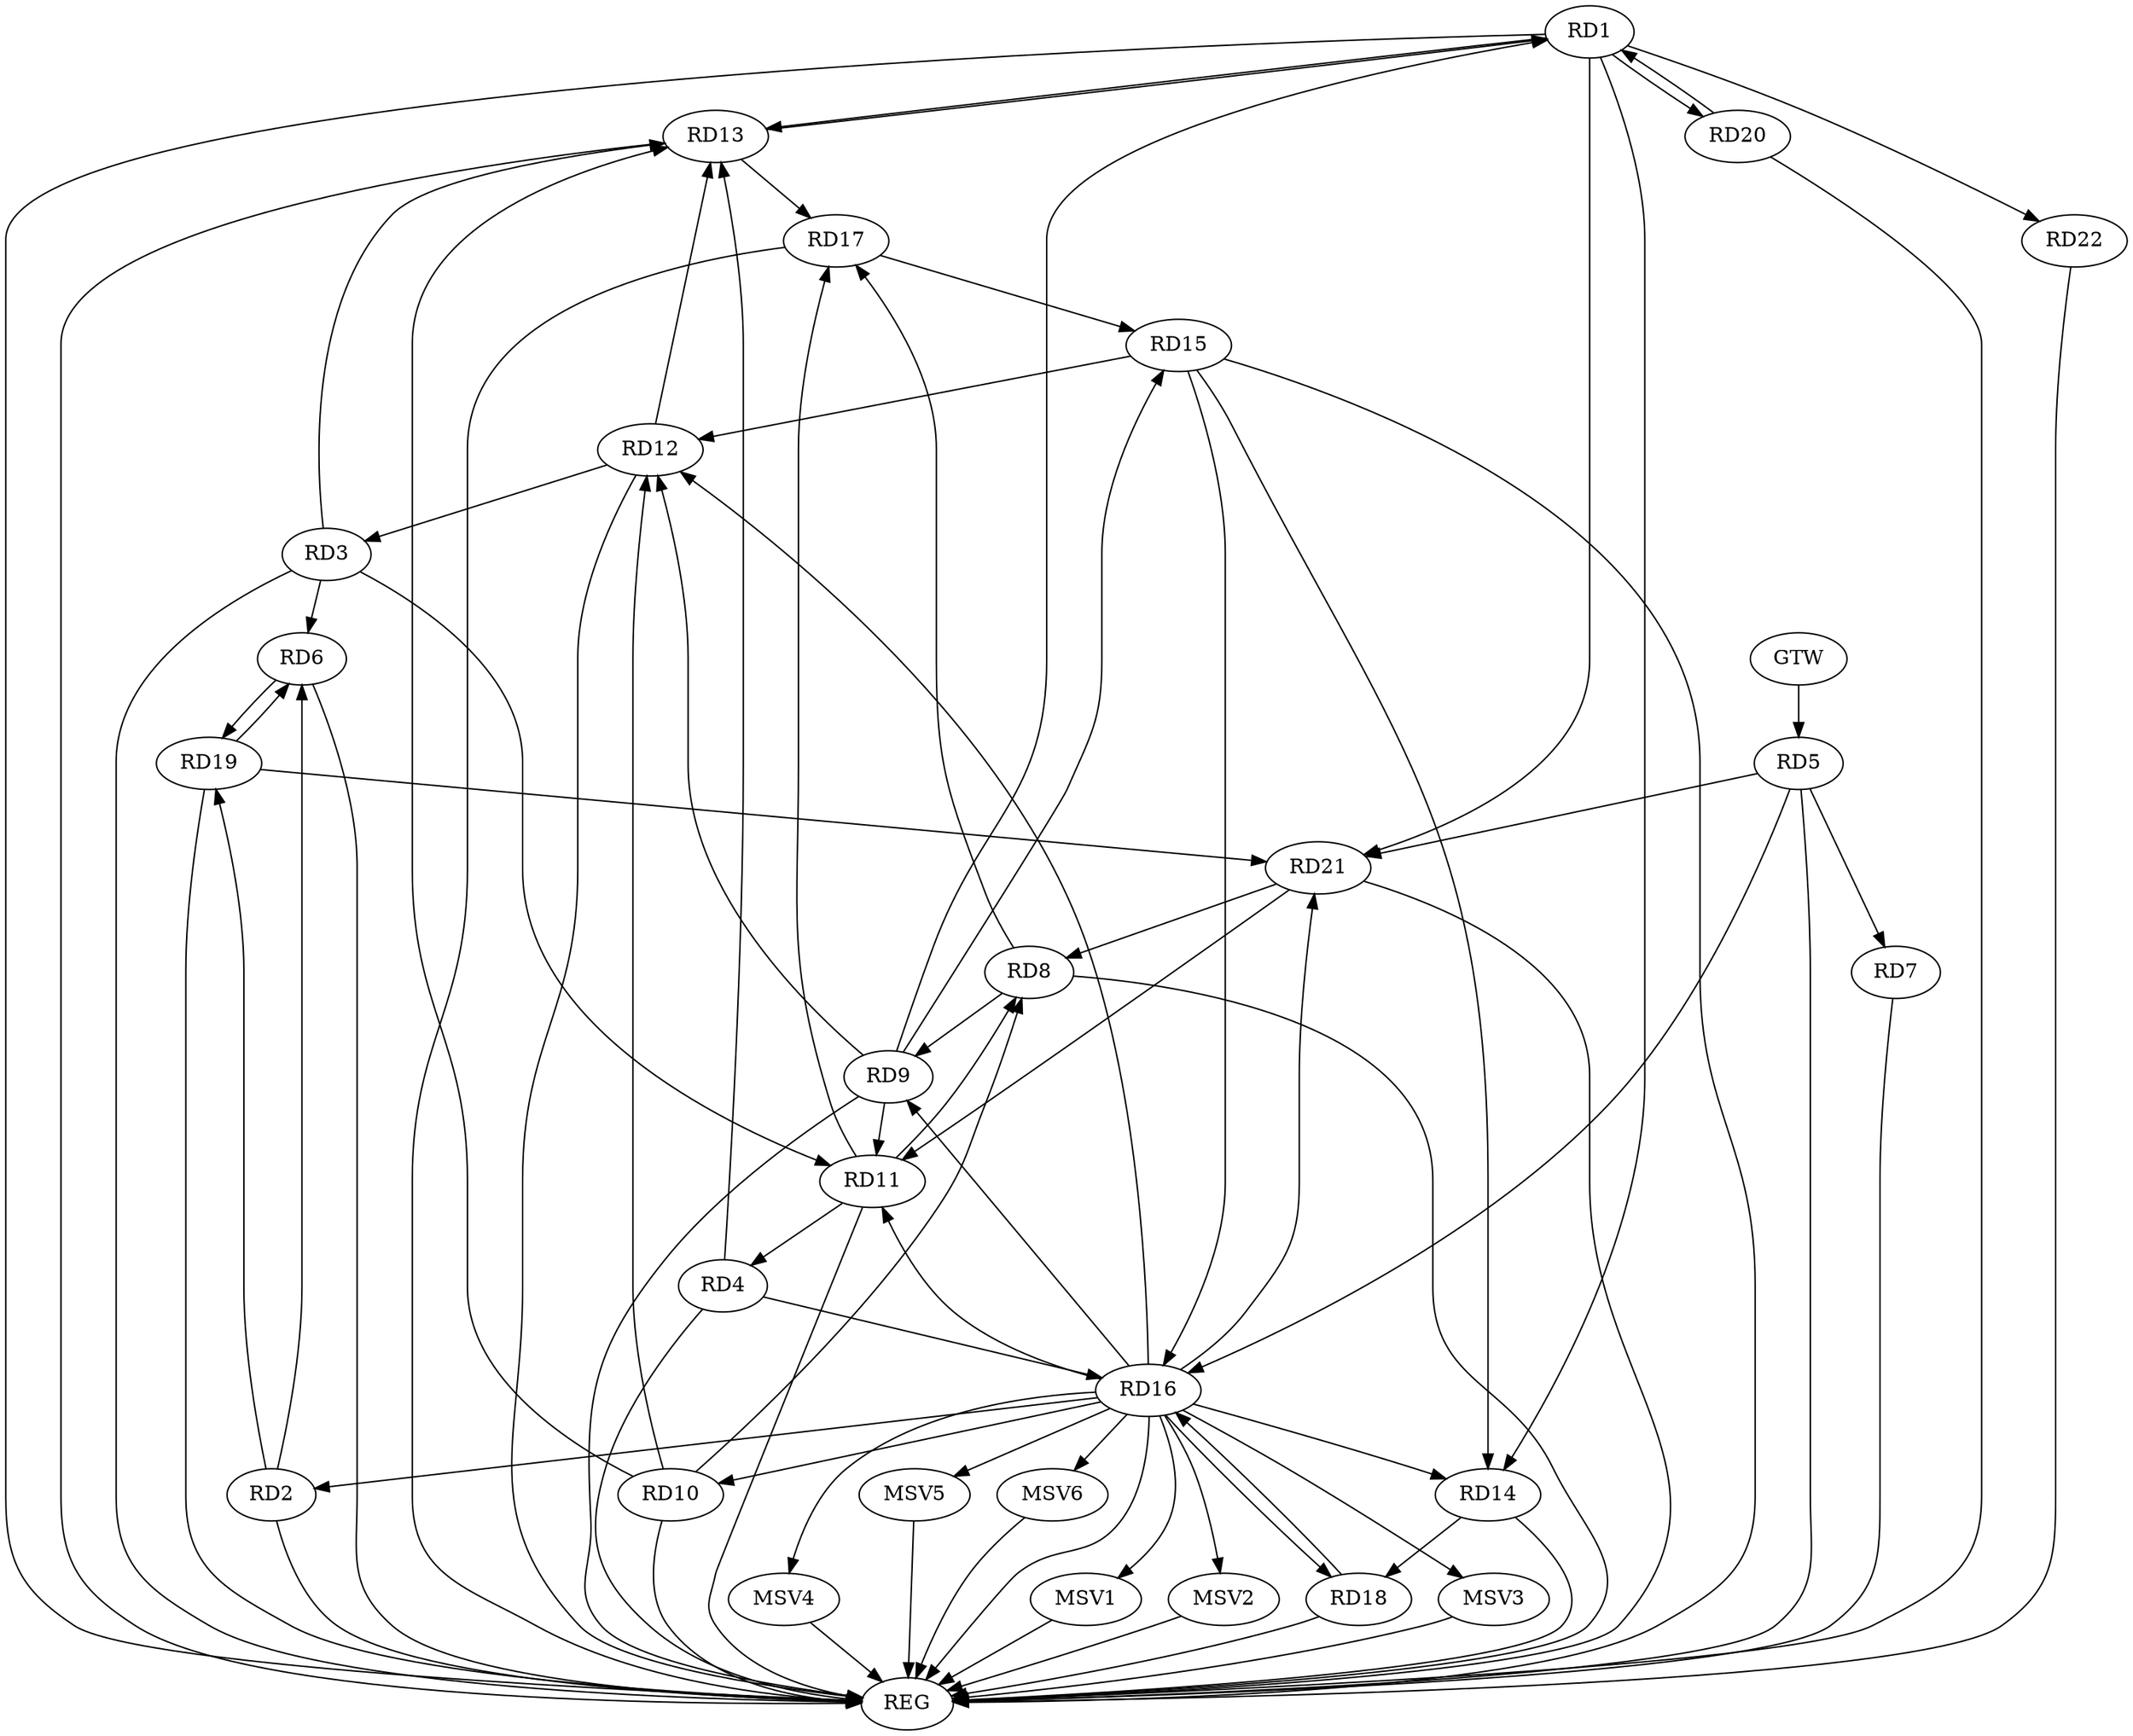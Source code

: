 strict digraph G {
  RD1 [ label="RD1" ];
  RD2 [ label="RD2" ];
  RD3 [ label="RD3" ];
  RD4 [ label="RD4" ];
  RD5 [ label="RD5" ];
  RD6 [ label="RD6" ];
  RD7 [ label="RD7" ];
  RD8 [ label="RD8" ];
  RD9 [ label="RD9" ];
  RD10 [ label="RD10" ];
  RD11 [ label="RD11" ];
  RD12 [ label="RD12" ];
  RD13 [ label="RD13" ];
  RD14 [ label="RD14" ];
  RD15 [ label="RD15" ];
  RD16 [ label="RD16" ];
  RD17 [ label="RD17" ];
  RD18 [ label="RD18" ];
  RD19 [ label="RD19" ];
  RD20 [ label="RD20" ];
  RD21 [ label="RD21" ];
  RD22 [ label="RD22" ];
  GTW [ label="GTW" ];
  REG [ label="REG" ];
  MSV1 [ label="MSV1" ];
  MSV2 [ label="MSV2" ];
  MSV3 [ label="MSV3" ];
  MSV4 [ label="MSV4" ];
  MSV5 [ label="MSV5" ];
  MSV6 [ label="MSV6" ];
  RD9 -> RD1;
  RD1 -> RD13;
  RD13 -> RD1;
  RD1 -> RD14;
  RD1 -> RD20;
  RD20 -> RD1;
  RD1 -> RD21;
  RD1 -> RD22;
  RD2 -> RD6;
  RD16 -> RD2;
  RD2 -> RD19;
  RD3 -> RD6;
  RD3 -> RD11;
  RD12 -> RD3;
  RD3 -> RD13;
  RD11 -> RD4;
  RD4 -> RD13;
  RD4 -> RD16;
  RD5 -> RD7;
  RD5 -> RD16;
  RD5 -> RD21;
  RD6 -> RD19;
  RD19 -> RD6;
  RD8 -> RD9;
  RD10 -> RD8;
  RD11 -> RD8;
  RD8 -> RD17;
  RD21 -> RD8;
  RD9 -> RD11;
  RD9 -> RD12;
  RD9 -> RD15;
  RD16 -> RD9;
  RD10 -> RD12;
  RD10 -> RD13;
  RD16 -> RD10;
  RD16 -> RD11;
  RD11 -> RD17;
  RD21 -> RD11;
  RD12 -> RD13;
  RD15 -> RD12;
  RD16 -> RD12;
  RD13 -> RD17;
  RD15 -> RD14;
  RD16 -> RD14;
  RD14 -> RD18;
  RD15 -> RD16;
  RD17 -> RD15;
  RD16 -> RD18;
  RD18 -> RD16;
  RD16 -> RD21;
  RD19 -> RD21;
  GTW -> RD5;
  RD1 -> REG;
  RD2 -> REG;
  RD3 -> REG;
  RD4 -> REG;
  RD5 -> REG;
  RD6 -> REG;
  RD7 -> REG;
  RD8 -> REG;
  RD9 -> REG;
  RD10 -> REG;
  RD11 -> REG;
  RD12 -> REG;
  RD13 -> REG;
  RD14 -> REG;
  RD15 -> REG;
  RD16 -> REG;
  RD17 -> REG;
  RD18 -> REG;
  RD19 -> REG;
  RD20 -> REG;
  RD21 -> REG;
  RD22 -> REG;
  RD16 -> MSV1;
  MSV1 -> REG;
  RD16 -> MSV2;
  RD16 -> MSV3;
  MSV2 -> REG;
  MSV3 -> REG;
  RD16 -> MSV4;
  RD16 -> MSV5;
  MSV4 -> REG;
  MSV5 -> REG;
  RD16 -> MSV6;
  MSV6 -> REG;
}
